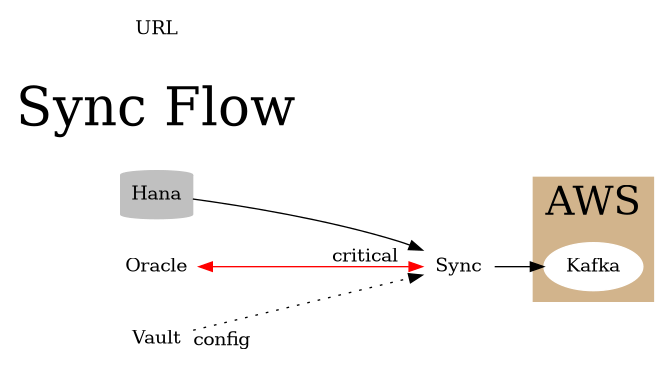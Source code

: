 @startuml
digraph G {
     
  bgcolor="transparent"
  node[style=filled color=white]
     
     

# Which way does sync go?
Hana -> Sync -> Kafka
#Kafka-> Sync -> Hana

# It's clearer to me left to right
rankdir=LR

# Hana is a database
Hana [shape=cylinder]

# Sync is an app
Sync [shape = box]

# Sync, does that, but Oracle is the preferred database, now
Hana [style=filled color=gray] Oracle [shape=cylinder]

# Also, the Oracle connection is a critical read/write connection.
Oracle -> Sync [dir=both color=red label=critical]

# And Kafka is hosted offsite in AWS
subgraph cluster_AWS { label = "AWS" style=filled color=tan fontsize=30 Kafka }

# Actually, the details of Sync are configured by Vault
Vault[shape=box3d] Vault -> Sync [taillabel=config style=dotted]

# We should give this a title
"Sync Flow"[shape=none fontsize=40]

# Can you email this to me?
URL[shape=none URL="https://dreampuf.github.io/GraphvizOnline/?url=https://raw.githubusercontent.com/curtcox/practical-graphviz/master/whiteboard.dot"]
}

@enduml
